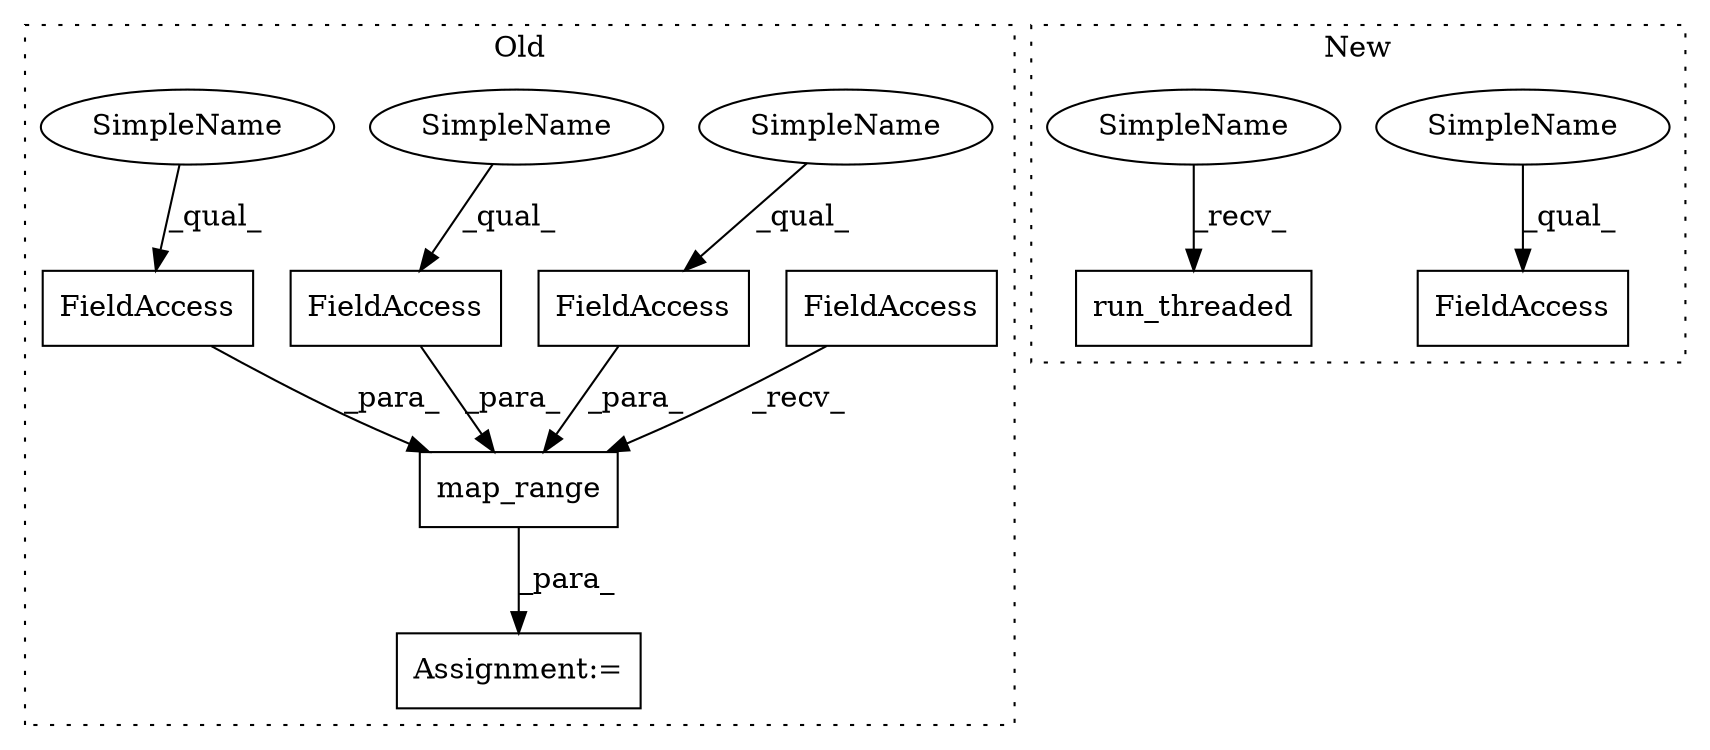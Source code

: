 digraph G {
subgraph cluster0 {
1 [label="map_range" a="32" s="6330,6411" l="10,1" shape="box"];
3 [label="FieldAccess" a="22" s="6362" l="16" shape="box"];
4 [label="FieldAccess" a="22" s="6346" l="15" shape="box"];
5 [label="FieldAccess" a="22" s="6395" l="16" shape="box"];
6 [label="FieldAccess" a="22" s="6314" l="15" shape="box"];
8 [label="Assignment:=" a="7" s="6313" l="1" shape="box"];
9 [label="SimpleName" a="42" s="6346" l="4" shape="ellipse"];
10 [label="SimpleName" a="42" s="6395" l="4" shape="ellipse"];
11 [label="SimpleName" a="42" s="6362" l="4" shape="ellipse"];
label = "Old";
style="dotted";
}
subgraph cluster1 {
2 [label="run_threaded" a="32" s="5083,5101" l="13,1" shape="box"];
7 [label="FieldAccess" a="22" s="5134" l="10" shape="box"];
12 [label="SimpleName" a="42" s="5134" l="4" shape="ellipse"];
13 [label="SimpleName" a="42" s="5078" l="4" shape="ellipse"];
label = "New";
style="dotted";
}
1 -> 8 [label="_para_"];
3 -> 1 [label="_para_"];
4 -> 1 [label="_para_"];
5 -> 1 [label="_para_"];
6 -> 1 [label="_recv_"];
9 -> 4 [label="_qual_"];
10 -> 5 [label="_qual_"];
11 -> 3 [label="_qual_"];
12 -> 7 [label="_qual_"];
13 -> 2 [label="_recv_"];
}
